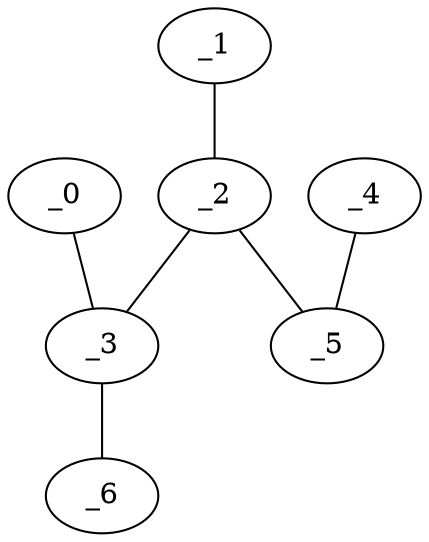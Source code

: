 graph EP1_0067 {
	_0	 [x="2.66071",
		y="2.41078"];
	_3	 [x="0.73",
		y="2.73"];
	_0 -- _3;
	_1	 [x="2.7469",
		y="0.520452"];
	_2	 [x="0.77075",
		y="0.718065"];
	_1 -- _2;
	_2 -- _3;
	_5	 [x="2.00677",
		y="1.62323"];
	_2 -- _5;
	_6	 [x="1.95448",
		y="0.596976"];
	_3 -- _6;
	_4	 [x="0.428699",
		y="1.96666"];
	_4 -- _5;
}
